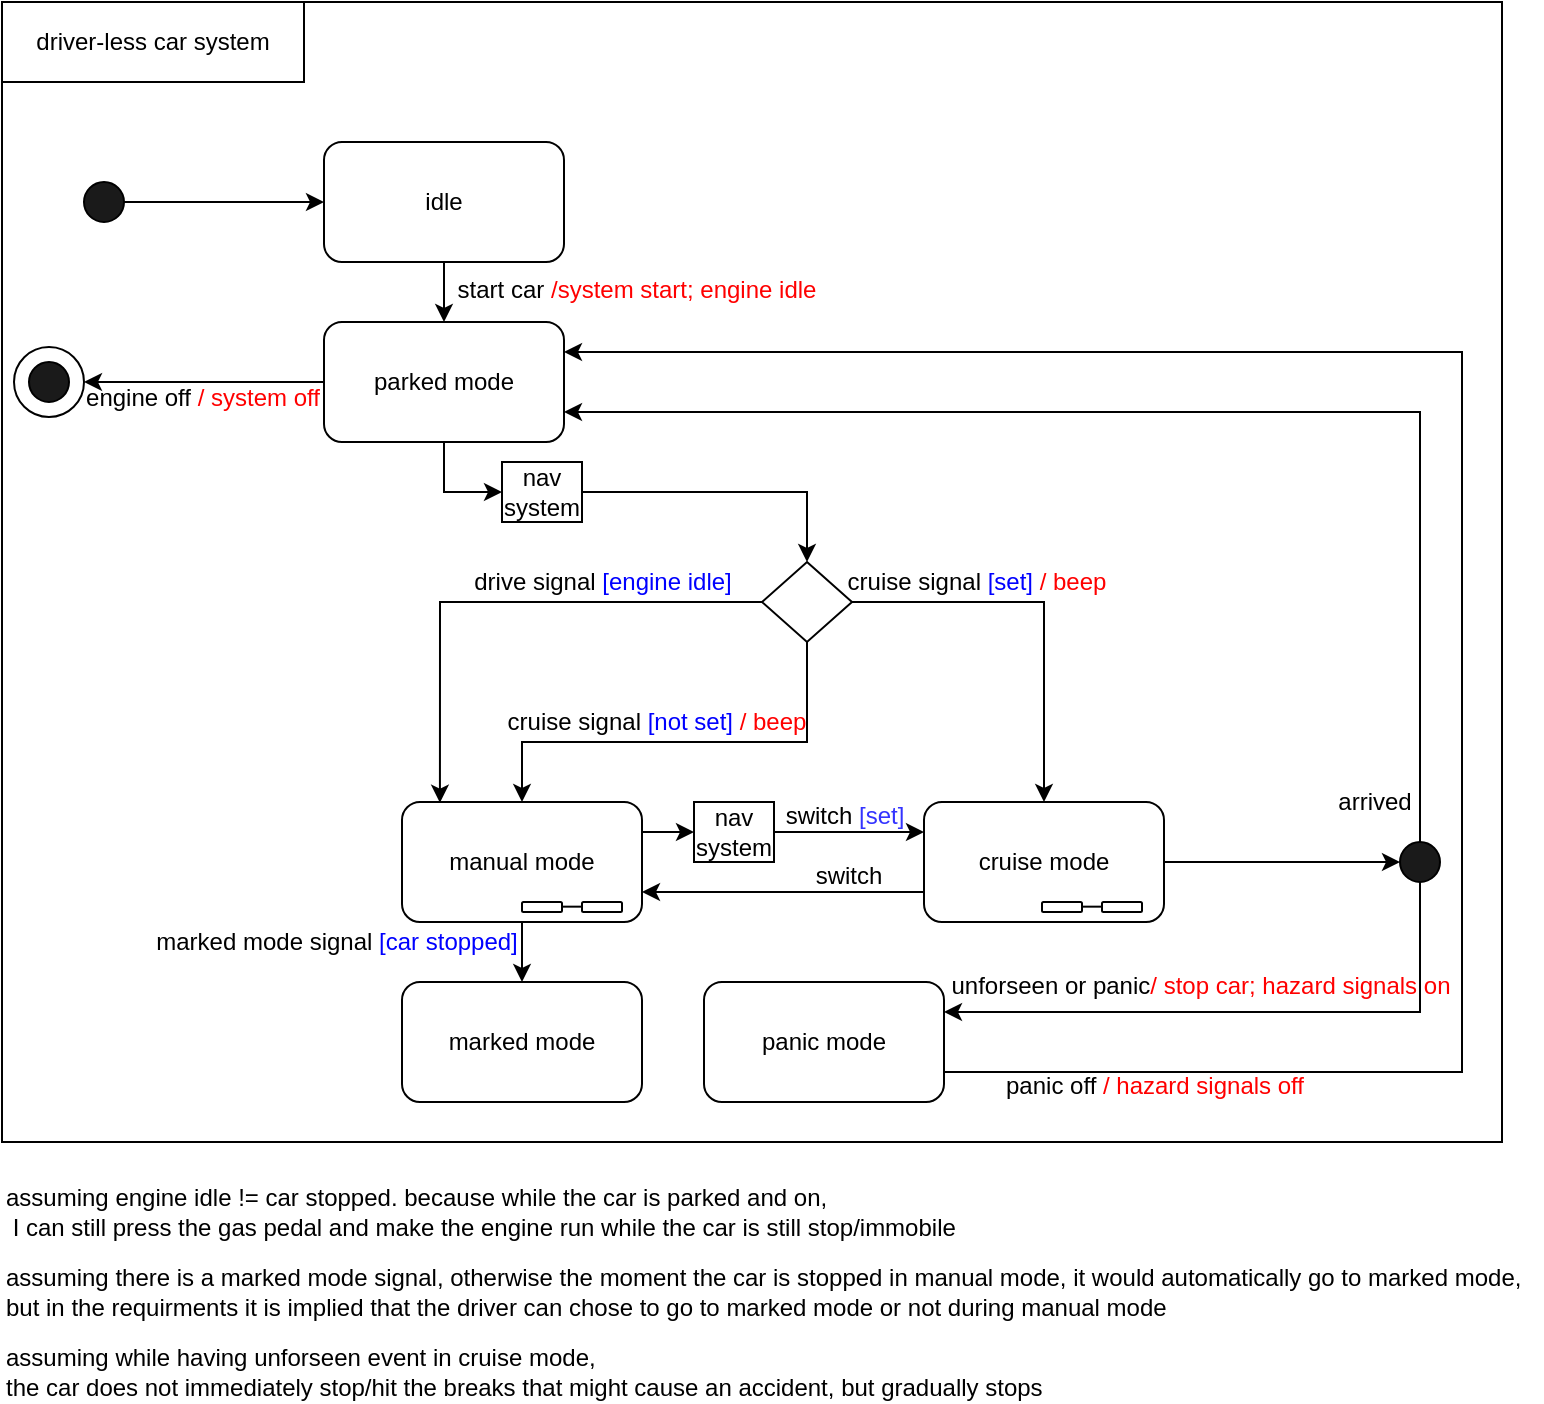 <mxfile version="12.6.5" type="device"><diagram id="XkmmyXuADOcDredVJrn2" name="Page-1"><mxGraphModel dx="706" dy="408" grid="1" gridSize="10" guides="1" tooltips="1" connect="1" arrows="1" fold="1" page="1" pageScale="1" pageWidth="827" pageHeight="1169" math="0" shadow="0"><root><mxCell id="0"/><mxCell id="1" parent="0"/><mxCell id="YKNtaa2cBcw7db5E6IXM-1" value="" style="rounded=0;whiteSpace=wrap;html=1;" parent="1" vertex="1"><mxGeometry x="20" y="80" width="750" height="570" as="geometry"/></mxCell><mxCell id="rqnj9xZaJWxjH3jE_FOG-14" style="edgeStyle=orthogonalEdgeStyle;rounded=0;orthogonalLoop=1;jettySize=auto;html=1;exitX=1;exitY=0.5;exitDx=0;exitDy=0;entryX=0;entryY=0.5;entryDx=0;entryDy=0;" parent="1" source="rqnj9xZaJWxjH3jE_FOG-1" target="rqnj9xZaJWxjH3jE_FOG-8" edge="1"><mxGeometry relative="1" as="geometry"/></mxCell><mxCell id="rqnj9xZaJWxjH3jE_FOG-1" value="" style="ellipse;whiteSpace=wrap;html=1;aspect=fixed;fillColor=#1A1A1A;" parent="1" vertex="1"><mxGeometry x="61" y="170" width="20" height="20" as="geometry"/></mxCell><mxCell id="YKNtaa2cBcw7db5E6IXM-38" style="edgeStyle=orthogonalEdgeStyle;rounded=0;orthogonalLoop=1;jettySize=auto;html=1;exitX=0.5;exitY=1;exitDx=0;exitDy=0;endArrow=classic;endFill=1;" parent="1" source="rqnj9xZaJWxjH3jE_FOG-8" target="rqnj9xZaJWxjH3jE_FOG-9" edge="1"><mxGeometry relative="1" as="geometry"/></mxCell><mxCell id="rqnj9xZaJWxjH3jE_FOG-8" value="idle" style="rounded=1;whiteSpace=wrap;html=1;" parent="1" vertex="1"><mxGeometry x="181" y="150" width="120" height="60" as="geometry"/></mxCell><mxCell id="rqnj9xZaJWxjH3jE_FOG-28" style="edgeStyle=orthogonalEdgeStyle;rounded=0;orthogonalLoop=1;jettySize=auto;html=1;exitX=0;exitY=0.5;exitDx=0;exitDy=0;" parent="1" source="rqnj9xZaJWxjH3jE_FOG-9" target="rqnj9xZaJWxjH3jE_FOG-25" edge="1"><mxGeometry relative="1" as="geometry"/></mxCell><mxCell id="YKNtaa2cBcw7db5E6IXM-37" style="edgeStyle=orthogonalEdgeStyle;rounded=0;orthogonalLoop=1;jettySize=auto;html=1;exitX=0.5;exitY=1;exitDx=0;exitDy=0;entryX=0;entryY=0.5;entryDx=0;entryDy=0;endArrow=classic;endFill=1;" parent="1" source="rqnj9xZaJWxjH3jE_FOG-9" target="YKNtaa2cBcw7db5E6IXM-10" edge="1"><mxGeometry relative="1" as="geometry"><Array as="points"><mxPoint x="241" y="325"/></Array></mxGeometry></mxCell><mxCell id="rqnj9xZaJWxjH3jE_FOG-9" value="parked mode" style="rounded=1;whiteSpace=wrap;html=1;" parent="1" vertex="1"><mxGeometry x="181" y="240" width="120" height="60" as="geometry"/></mxCell><mxCell id="rqnj9xZaJWxjH3jE_FOG-42" style="edgeStyle=orthogonalEdgeStyle;rounded=0;orthogonalLoop=1;jettySize=auto;html=1;exitX=0.5;exitY=1;exitDx=0;exitDy=0;entryX=0.5;entryY=0;entryDx=0;entryDy=0;" parent="1" source="rqnj9xZaJWxjH3jE_FOG-10" target="rqnj9xZaJWxjH3jE_FOG-13" edge="1"><mxGeometry relative="1" as="geometry"/></mxCell><mxCell id="YKNtaa2cBcw7db5E6IXM-33" style="edgeStyle=orthogonalEdgeStyle;rounded=0;orthogonalLoop=1;jettySize=auto;html=1;exitX=1;exitY=0.25;exitDx=0;exitDy=0;endArrow=classic;endFill=1;" parent="1" source="rqnj9xZaJWxjH3jE_FOG-10" target="YKNtaa2cBcw7db5E6IXM-30" edge="1"><mxGeometry relative="1" as="geometry"/></mxCell><mxCell id="rqnj9xZaJWxjH3jE_FOG-10" value="manual mode" style="rounded=1;whiteSpace=wrap;html=1;" parent="1" vertex="1"><mxGeometry x="220" y="480" width="120" height="60" as="geometry"/></mxCell><mxCell id="rqnj9xZaJWxjH3jE_FOG-13" value="marked mode" style="rounded=1;whiteSpace=wrap;html=1;" parent="1" vertex="1"><mxGeometry x="220" y="570" width="120" height="60" as="geometry"/></mxCell><mxCell id="rqnj9xZaJWxjH3jE_FOG-48" style="edgeStyle=orthogonalEdgeStyle;rounded=0;orthogonalLoop=1;jettySize=auto;html=1;exitX=0;exitY=0.75;exitDx=0;exitDy=0;entryX=1;entryY=0.75;entryDx=0;entryDy=0;" parent="1" source="rqnj9xZaJWxjH3jE_FOG-15" target="rqnj9xZaJWxjH3jE_FOG-10" edge="1"><mxGeometry relative="1" as="geometry"/></mxCell><mxCell id="YKNtaa2cBcw7db5E6IXM-9" style="edgeStyle=orthogonalEdgeStyle;rounded=0;orthogonalLoop=1;jettySize=auto;html=1;exitX=1;exitY=0.5;exitDx=0;exitDy=0;entryX=0;entryY=0.5;entryDx=0;entryDy=0;" parent="1" source="rqnj9xZaJWxjH3jE_FOG-15" target="YKNtaa2cBcw7db5E6IXM-8" edge="1"><mxGeometry relative="1" as="geometry"/></mxCell><mxCell id="rqnj9xZaJWxjH3jE_FOG-15" value="cruise mode" style="rounded=1;whiteSpace=wrap;html=1;" parent="1" vertex="1"><mxGeometry x="481" y="480" width="120" height="60" as="geometry"/></mxCell><mxCell id="rqnj9xZaJWxjH3jE_FOG-59" style="edgeStyle=orthogonalEdgeStyle;rounded=0;orthogonalLoop=1;jettySize=auto;html=1;exitX=1;exitY=0.75;exitDx=0;exitDy=0;entryX=1;entryY=0.25;entryDx=0;entryDy=0;endArrow=classic;endFill=1;strokeColor=#000000;" parent="1" source="rqnj9xZaJWxjH3jE_FOG-16" target="rqnj9xZaJWxjH3jE_FOG-9" edge="1"><mxGeometry relative="1" as="geometry"><Array as="points"><mxPoint x="750" y="615"/><mxPoint x="750" y="255"/></Array><mxPoint x="554" y="615" as="sourcePoint"/><mxPoint x="364.0" y="255" as="targetPoint"/></mxGeometry></mxCell><mxCell id="rqnj9xZaJWxjH3jE_FOG-16" value="panic mode" style="rounded=1;whiteSpace=wrap;html=1;" parent="1" vertex="1"><mxGeometry x="371" y="570" width="120" height="60" as="geometry"/></mxCell><mxCell id="rqnj9xZaJWxjH3jE_FOG-37" style="edgeStyle=orthogonalEdgeStyle;rounded=0;orthogonalLoop=1;jettySize=auto;html=1;exitX=0;exitY=0.5;exitDx=0;exitDy=0;entryX=0.158;entryY=0.006;entryDx=0;entryDy=0;entryPerimeter=0;" parent="1" source="YKNtaa2cBcw7db5E6IXM-16" target="rqnj9xZaJWxjH3jE_FOG-10" edge="1"><mxGeometry relative="1" as="geometry"><Array as="points"><mxPoint x="239" y="380"/></Array><mxPoint x="372.929" y="327.071" as="sourcePoint"/></mxGeometry></mxCell><mxCell id="rqnj9xZaJWxjH3jE_FOG-38" style="edgeStyle=orthogonalEdgeStyle;rounded=0;orthogonalLoop=1;jettySize=auto;html=1;exitX=1;exitY=0.5;exitDx=0;exitDy=0;entryX=0.5;entryY=0;entryDx=0;entryDy=0;" parent="1" target="rqnj9xZaJWxjH3jE_FOG-15" edge="1" source="YKNtaa2cBcw7db5E6IXM-16"><mxGeometry relative="1" as="geometry"><Array as="points"><mxPoint x="541" y="380"/></Array><mxPoint x="389" y="326.38" as="sourcePoint"/></mxGeometry></mxCell><mxCell id="rqnj9xZaJWxjH3jE_FOG-55" style="edgeStyle=orthogonalEdgeStyle;rounded=0;orthogonalLoop=1;jettySize=auto;html=1;exitX=0.5;exitY=0;exitDx=0;exitDy=0;entryX=1;entryY=0.75;entryDx=0;entryDy=0;endArrow=classic;endFill=1;strokeColor=#000000;" parent="1" source="YKNtaa2cBcw7db5E6IXM-8" target="rqnj9xZaJWxjH3jE_FOG-9" edge="1"><mxGeometry relative="1" as="geometry"><mxPoint x="734" y="410" as="sourcePoint"/><Array as="points"><mxPoint x="729" y="285"/></Array><mxPoint x="364.0" y="285" as="targetPoint"/></mxGeometry></mxCell><mxCell id="rqnj9xZaJWxjH3jE_FOG-57" style="edgeStyle=orthogonalEdgeStyle;rounded=0;orthogonalLoop=1;jettySize=auto;html=1;exitX=0.5;exitY=1;exitDx=0;exitDy=0;entryX=1;entryY=0.25;entryDx=0;entryDy=0;endArrow=classic;endFill=1;strokeColor=#000000;" parent="1" source="YKNtaa2cBcw7db5E6IXM-8" target="rqnj9xZaJWxjH3jE_FOG-16" edge="1"><mxGeometry relative="1" as="geometry"><mxPoint x="734" y="460" as="sourcePoint"/><Array as="points"><mxPoint x="729" y="585"/></Array><mxPoint x="554" y="585" as="targetPoint"/></mxGeometry></mxCell><mxCell id="rqnj9xZaJWxjH3jE_FOG-25" value="" style="ellipse;whiteSpace=wrap;html=1;aspect=fixed;fillColor=#FFFFFF;" parent="1" vertex="1"><mxGeometry x="26" y="252.5" width="35" height="35" as="geometry"/></mxCell><mxCell id="rqnj9xZaJWxjH3jE_FOG-24" value="" style="ellipse;whiteSpace=wrap;html=1;aspect=fixed;fillColor=#1A1A1A;" parent="1" vertex="1"><mxGeometry x="33.5" y="260" width="20" height="20" as="geometry"/></mxCell><mxCell id="rqnj9xZaJWxjH3jE_FOG-29" value="engine off &lt;font color=&quot;#ff0000&quot;&gt;/ system off&lt;/font&gt;" style="text;html=1;align=center;verticalAlign=middle;resizable=0;points=[];autosize=1;" parent="1" vertex="1"><mxGeometry x="54.5" y="267.5" width="130" height="20" as="geometry"/></mxCell><mxCell id="rqnj9xZaJWxjH3jE_FOG-30" value="start car&amp;nbsp;&lt;font color=&quot;#ff0000&quot;&gt;/system start; engine idle&lt;/font&gt;" style="text;html=1;align=center;verticalAlign=middle;resizable=0;points=[];autosize=1;" parent="1" vertex="1"><mxGeometry x="242" y="214" width="190" height="20" as="geometry"/></mxCell><mxCell id="rqnj9xZaJWxjH3jE_FOG-39" value="drive signal &lt;font color=&quot;#0000ff&quot;&gt;[engine idle]&lt;/font&gt;" style="text;html=1;align=center;verticalAlign=middle;resizable=0;points=[];autosize=1;" parent="1" vertex="1"><mxGeometry x="250" y="360" width="140" height="20" as="geometry"/></mxCell><mxCell id="rqnj9xZaJWxjH3jE_FOG-40" value="cruise signal &lt;font color=&quot;#0000ff&quot;&gt;[set]&lt;/font&gt;&lt;font color=&quot;#3399ff&quot;&gt; &lt;/font&gt;&lt;font color=&quot;#ff0000&quot;&gt;/ beep&lt;/font&gt;" style="text;html=1;align=center;verticalAlign=middle;resizable=0;points=[];autosize=1;" parent="1" vertex="1"><mxGeometry x="432" y="360" width="150" height="20" as="geometry"/></mxCell><mxCell id="rqnj9xZaJWxjH3jE_FOG-43" value="marked mode signal&amp;nbsp;&lt;font color=&quot;#0000ff&quot;&gt;[car stopped]&lt;/font&gt;" style="text;html=1;align=center;verticalAlign=middle;resizable=0;points=[];autosize=1;" parent="1" vertex="1"><mxGeometry x="87" y="540" width="200" height="20" as="geometry"/></mxCell><mxCell id="rqnj9xZaJWxjH3jE_FOG-47" value="switch&lt;font color=&quot;#3333ff&quot;&gt; [set]&lt;/font&gt;" style="text;html=1;align=center;verticalAlign=middle;resizable=0;points=[];autosize=1;" parent="1" vertex="1"><mxGeometry x="406" y="477" width="70" height="20" as="geometry"/></mxCell><mxCell id="rqnj9xZaJWxjH3jE_FOG-49" value="switch" style="text;html=1;align=center;verticalAlign=middle;resizable=0;points=[];autosize=1;" parent="1" vertex="1"><mxGeometry x="418" y="507" width="50" height="20" as="geometry"/></mxCell><mxCell id="rqnj9xZaJWxjH3jE_FOG-56" value="arrived" style="text;html=1;align=center;verticalAlign=middle;resizable=0;points=[];autosize=1;" parent="1" vertex="1"><mxGeometry x="681" y="470" width="50" height="20" as="geometry"/></mxCell><mxCell id="rqnj9xZaJWxjH3jE_FOG-58" value="unforseen or panic&lt;font color=&quot;#ff0000&quot;&gt;/ stop car; hazard signals on&lt;/font&gt;" style="text;html=1;align=center;verticalAlign=middle;resizable=0;points=[];autosize=1;" parent="1" vertex="1"><mxGeometry x="484" y="562" width="270" height="20" as="geometry"/></mxCell><mxCell id="rqnj9xZaJWxjH3jE_FOG-60" value="panic off &lt;font color=&quot;#ff0000&quot;&gt;/ hazard signals off&lt;/font&gt;" style="text;html=1;align=center;verticalAlign=middle;resizable=0;points=[];autosize=1;" parent="1" vertex="1"><mxGeometry x="516" y="612" width="160" height="20" as="geometry"/></mxCell><mxCell id="YKNtaa2cBcw7db5E6IXM-3" value="driver-less car system" style="rounded=0;whiteSpace=wrap;html=1;" parent="1" vertex="1"><mxGeometry x="20" y="80" width="151" height="40" as="geometry"/></mxCell><mxCell id="YKNtaa2cBcw7db5E6IXM-8" value="" style="ellipse;whiteSpace=wrap;html=1;aspect=fixed;fillColor=#1A1A1A;" parent="1" vertex="1"><mxGeometry x="719" y="500.0" width="20" height="20" as="geometry"/></mxCell><mxCell id="YKNtaa2cBcw7db5E6IXM-28" style="edgeStyle=orthogonalEdgeStyle;rounded=0;orthogonalLoop=1;jettySize=auto;html=1;exitX=1;exitY=0.5;exitDx=0;exitDy=0;entryX=0.5;entryY=0;entryDx=0;entryDy=0;endArrow=classic;endFill=1;" parent="1" source="YKNtaa2cBcw7db5E6IXM-10" target="YKNtaa2cBcw7db5E6IXM-16" edge="1"><mxGeometry relative="1" as="geometry"/></mxCell><mxCell id="YKNtaa2cBcw7db5E6IXM-10" value="nav system" style="rounded=0;whiteSpace=wrap;html=1;" parent="1" vertex="1"><mxGeometry x="270" y="310" width="40" height="30" as="geometry"/></mxCell><mxCell id="YKNtaa2cBcw7db5E6IXM-18" style="edgeStyle=orthogonalEdgeStyle;rounded=0;orthogonalLoop=1;jettySize=auto;html=1;exitX=0.5;exitY=1;exitDx=0;exitDy=0;entryX=0.5;entryY=0;entryDx=0;entryDy=0;" parent="1" source="YKNtaa2cBcw7db5E6IXM-16" target="rqnj9xZaJWxjH3jE_FOG-10" edge="1"><mxGeometry relative="1" as="geometry"><Array as="points"><mxPoint x="422" y="450"/><mxPoint x="280" y="450"/></Array></mxGeometry></mxCell><mxCell id="YKNtaa2cBcw7db5E6IXM-16" value="" style="rhombus;whiteSpace=wrap;html=1;" parent="1" vertex="1"><mxGeometry x="400" y="360" width="45" height="40" as="geometry"/></mxCell><mxCell id="YKNtaa2cBcw7db5E6IXM-19" value="cruise signal &lt;font color=&quot;#0000ff&quot;&gt;[not set] &lt;/font&gt;&lt;font color=&quot;#ff0000&quot;&gt;/ beep&lt;/font&gt;" style="text;html=1;align=center;verticalAlign=middle;resizable=0;points=[];autosize=1;" parent="1" vertex="1"><mxGeometry x="262" y="430" width="170" height="20" as="geometry"/></mxCell><mxCell id="YKNtaa2cBcw7db5E6IXM-36" style="edgeStyle=orthogonalEdgeStyle;rounded=0;orthogonalLoop=1;jettySize=auto;html=1;exitX=1;exitY=0.5;exitDx=0;exitDy=0;entryX=0;entryY=0.25;entryDx=0;entryDy=0;endArrow=classic;endFill=1;" parent="1" source="YKNtaa2cBcw7db5E6IXM-30" target="rqnj9xZaJWxjH3jE_FOG-15" edge="1"><mxGeometry relative="1" as="geometry"/></mxCell><mxCell id="YKNtaa2cBcw7db5E6IXM-30" value="nav system" style="rounded=0;whiteSpace=wrap;html=1;" parent="1" vertex="1"><mxGeometry x="366" y="480" width="40" height="30" as="geometry"/></mxCell><mxCell id="YKNtaa2cBcw7db5E6IXM-39" value="assuming engine idle != car stopped. because while the car is parked and on,&lt;br&gt;&amp;nbsp;I can still press the gas pedal and make the engine run while the car is still stop/immobile" style="text;html=1;align=left;verticalAlign=middle;resizable=0;points=[];autosize=1;" parent="1" vertex="1"><mxGeometry x="20" y="670" width="490" height="30" as="geometry"/></mxCell><mxCell id="YKNtaa2cBcw7db5E6IXM-40" value="assuming there is a marked mode signal, otherwise the moment the car is stopped in manual mode, it would automatically go to marked mode, &lt;br&gt;but in the requirments it is implied that the driver can chose to go to marked mode or not during manual mode" style="text;html=1;align=left;verticalAlign=middle;resizable=0;points=[];autosize=1;" parent="1" vertex="1"><mxGeometry x="20" y="710" width="770" height="30" as="geometry"/></mxCell><mxCell id="YKNtaa2cBcw7db5E6IXM-41" value="assuming while having unforseen event in cruise mode, &lt;br&gt;&lt;div&gt;&lt;span&gt;the car does not immediately stop/hit the breaks that might cause an accident, but gradually stops&lt;/span&gt;&lt;/div&gt;" style="text;html=1;align=left;verticalAlign=middle;resizable=0;points=[];autosize=1;" parent="1" vertex="1"><mxGeometry x="20" y="750" width="530" height="30" as="geometry"/></mxCell><mxCell id="YKNtaa2cBcw7db5E6IXM-50" style="edgeStyle=orthogonalEdgeStyle;rounded=0;orthogonalLoop=1;jettySize=auto;html=1;exitX=0;exitY=0.5;exitDx=0;exitDy=0;entryX=1;entryY=0.5;entryDx=0;entryDy=0;endArrow=none;endFill=0;" parent="1" edge="1"><mxGeometry relative="1" as="geometry"><mxPoint x="570" y="532.33" as="sourcePoint"/><mxPoint x="560" y="532.33" as="targetPoint"/></mxGeometry></mxCell><mxCell id="YKNtaa2cBcw7db5E6IXM-51" value="" style="rounded=1;whiteSpace=wrap;html=1;" parent="1" vertex="1"><mxGeometry x="540" y="530" width="20" height="5" as="geometry"/></mxCell><mxCell id="YKNtaa2cBcw7db5E6IXM-52" value="" style="rounded=1;whiteSpace=wrap;html=1;" parent="1" vertex="1"><mxGeometry x="570" y="530" width="20" height="5" as="geometry"/></mxCell><mxCell id="YKNtaa2cBcw7db5E6IXM-53" value="" style="rounded=1;whiteSpace=wrap;html=1;" parent="1" vertex="1"><mxGeometry x="280" y="530" width="20" height="5" as="geometry"/></mxCell><mxCell id="YKNtaa2cBcw7db5E6IXM-54" style="edgeStyle=orthogonalEdgeStyle;rounded=0;orthogonalLoop=1;jettySize=auto;html=1;exitX=0;exitY=0.5;exitDx=0;exitDy=0;entryX=1;entryY=0.5;entryDx=0;entryDy=0;endArrow=none;endFill=0;" parent="1" edge="1"><mxGeometry relative="1" as="geometry"><mxPoint x="310" y="532.33" as="sourcePoint"/><mxPoint x="300" y="532.33" as="targetPoint"/></mxGeometry></mxCell><mxCell id="YKNtaa2cBcw7db5E6IXM-55" value="" style="rounded=1;whiteSpace=wrap;html=1;" parent="1" vertex="1"><mxGeometry x="310" y="530" width="20" height="5" as="geometry"/></mxCell></root></mxGraphModel></diagram></mxfile>